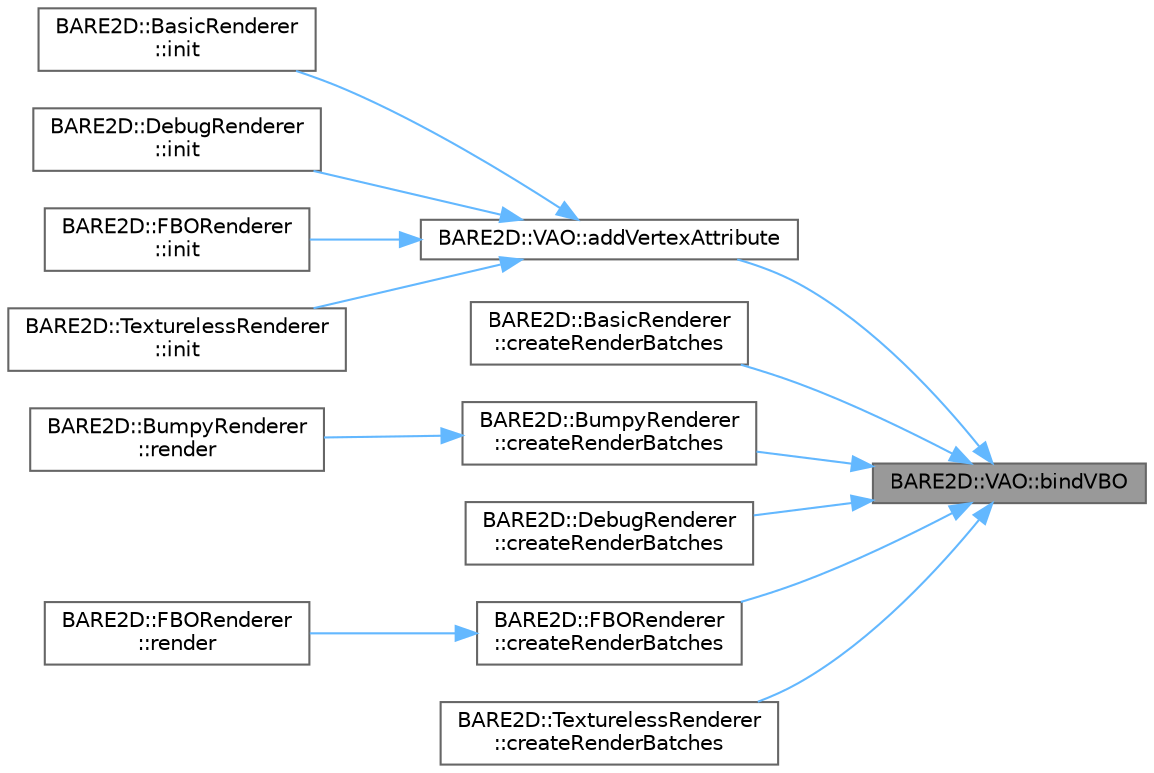 digraph "BARE2D::VAO::bindVBO"
{
 // INTERACTIVE_SVG=YES
 // LATEX_PDF_SIZE
  bgcolor="transparent";
  edge [fontname=Helvetica,fontsize=10,labelfontname=Helvetica,labelfontsize=10];
  node [fontname=Helvetica,fontsize=10,shape=box,height=0.2,width=0.4];
  rankdir="RL";
  Node1 [label="BARE2D::VAO::bindVBO",height=0.2,width=0.4,color="gray40", fillcolor="grey60", style="filled", fontcolor="black",tooltip="Binds the VAO's VBO."];
  Node1 -> Node2 [dir="back",color="steelblue1",style="solid"];
  Node2 [label="BARE2D::VAO::addVertexAttribute",height=0.2,width=0.4,color="grey40", fillcolor="white", style="filled",URL="$class_b_a_r_e2_d_1_1_v_a_o.html#a96ee05539c58614ee273b7df85143804",tooltip="Wrapper for glVertexAttribPointer - Adds an attribute to the VBO - each vertex data slot will gain so..."];
  Node2 -> Node3 [dir="back",color="steelblue1",style="solid"];
  Node3 [label="BARE2D::BasicRenderer\l::init",height=0.2,width=0.4,color="grey40", fillcolor="white", style="filled",URL="$class_b_a_r_e2_d_1_1_basic_renderer.html#aa228c647d7fe74772a4736d51fdb7796",tooltip="Initializes all necessary bits of the renderer."];
  Node2 -> Node4 [dir="back",color="steelblue1",style="solid"];
  Node4 [label="BARE2D::DebugRenderer\l::init",height=0.2,width=0.4,color="grey40", fillcolor="white", style="filled",URL="$class_b_a_r_e2_d_1_1_debug_renderer.html#adfa84d84a1525f62c888ecdcdc3e874a",tooltip="Initializes with very rudimentary shaders (hardcoded), adds vertex attributes."];
  Node2 -> Node5 [dir="back",color="steelblue1",style="solid"];
  Node5 [label="BARE2D::FBORenderer\l::init",height=0.2,width=0.4,color="grey40", fillcolor="white", style="filled",URL="$class_b_a_r_e2_d_1_1_f_b_o_renderer.html#ac1902310c37a001b0f6d53b7d6066867",tooltip="Initializes all necessary bits of the renderer."];
  Node2 -> Node6 [dir="back",color="steelblue1",style="solid"];
  Node6 [label="BARE2D::TexturelessRenderer\l::init",height=0.2,width=0.4,color="grey40", fillcolor="white", style="filled",URL="$class_b_a_r_e2_d_1_1_textureless_renderer.html#a01951b878023daee5eef45428e8e858e",tooltip="Initializes all necessary bits of the renderer."];
  Node1 -> Node7 [dir="back",color="steelblue1",style="solid"];
  Node7 [label="BARE2D::BasicRenderer\l::createRenderBatches",height=0.2,width=0.4,color="grey40", fillcolor="white", style="filled",URL="$class_b_a_r_e2_d_1_1_basic_renderer.html#a5e1c6ae78270e23c7c8eec7e85fd3d41",tooltip="Constructs all of the render batches from data given by, say, draw() calls."];
  Node1 -> Node8 [dir="back",color="steelblue1",style="solid"];
  Node8 [label="BARE2D::BumpyRenderer\l::createRenderBatches",height=0.2,width=0.4,color="grey40", fillcolor="white", style="filled",URL="$class_b_a_r_e2_d_1_1_bumpy_renderer.html#a0a92a001f43456e84a72c579901311f7",tooltip="Constructs all of the render batches from data given by, say, draw() calls."];
  Node8 -> Node9 [dir="back",color="steelblue1",style="solid"];
  Node9 [label="BARE2D::BumpyRenderer\l::render",height=0.2,width=0.4,color="grey40", fillcolor="white", style="filled",URL="$class_b_a_r_e2_d_1_1_bumpy_renderer.html#adf8f29d89f859671a39cde7fb94cc7e7",tooltip="Actually renders the contents to the screen!"];
  Node1 -> Node10 [dir="back",color="steelblue1",style="solid"];
  Node10 [label="BARE2D::DebugRenderer\l::createRenderBatches",height=0.2,width=0.4,color="grey40", fillcolor="white", style="filled",URL="$class_b_a_r_e2_d_1_1_debug_renderer.html#a9594be61040e25fc07f914c005d719ed",tooltip="Constructs all of the render batches from data given by, say, draw() calls."];
  Node1 -> Node11 [dir="back",color="steelblue1",style="solid"];
  Node11 [label="BARE2D::FBORenderer\l::createRenderBatches",height=0.2,width=0.4,color="grey40", fillcolor="white", style="filled",URL="$class_b_a_r_e2_d_1_1_f_b_o_renderer.html#aa6da4902046ce59bb009570f12f0aaaa",tooltip="Constructs all of the render batches from data given by, say, draw() calls."];
  Node11 -> Node12 [dir="back",color="steelblue1",style="solid"];
  Node12 [label="BARE2D::FBORenderer\l::render",height=0.2,width=0.4,color="grey40", fillcolor="white", style="filled",URL="$class_b_a_r_e2_d_1_1_f_b_o_renderer.html#aaccc7bddd25f99cca5b734d097383c6e",tooltip="Actually renders the contents to the screen!"];
  Node1 -> Node13 [dir="back",color="steelblue1",style="solid"];
  Node13 [label="BARE2D::TexturelessRenderer\l::createRenderBatches",height=0.2,width=0.4,color="grey40", fillcolor="white", style="filled",URL="$class_b_a_r_e2_d_1_1_textureless_renderer.html#abfcb83d1e3424c08083bb9ea97df23fa",tooltip="Constructs all of the render batches from data given by, say, draw() calls."];
}

